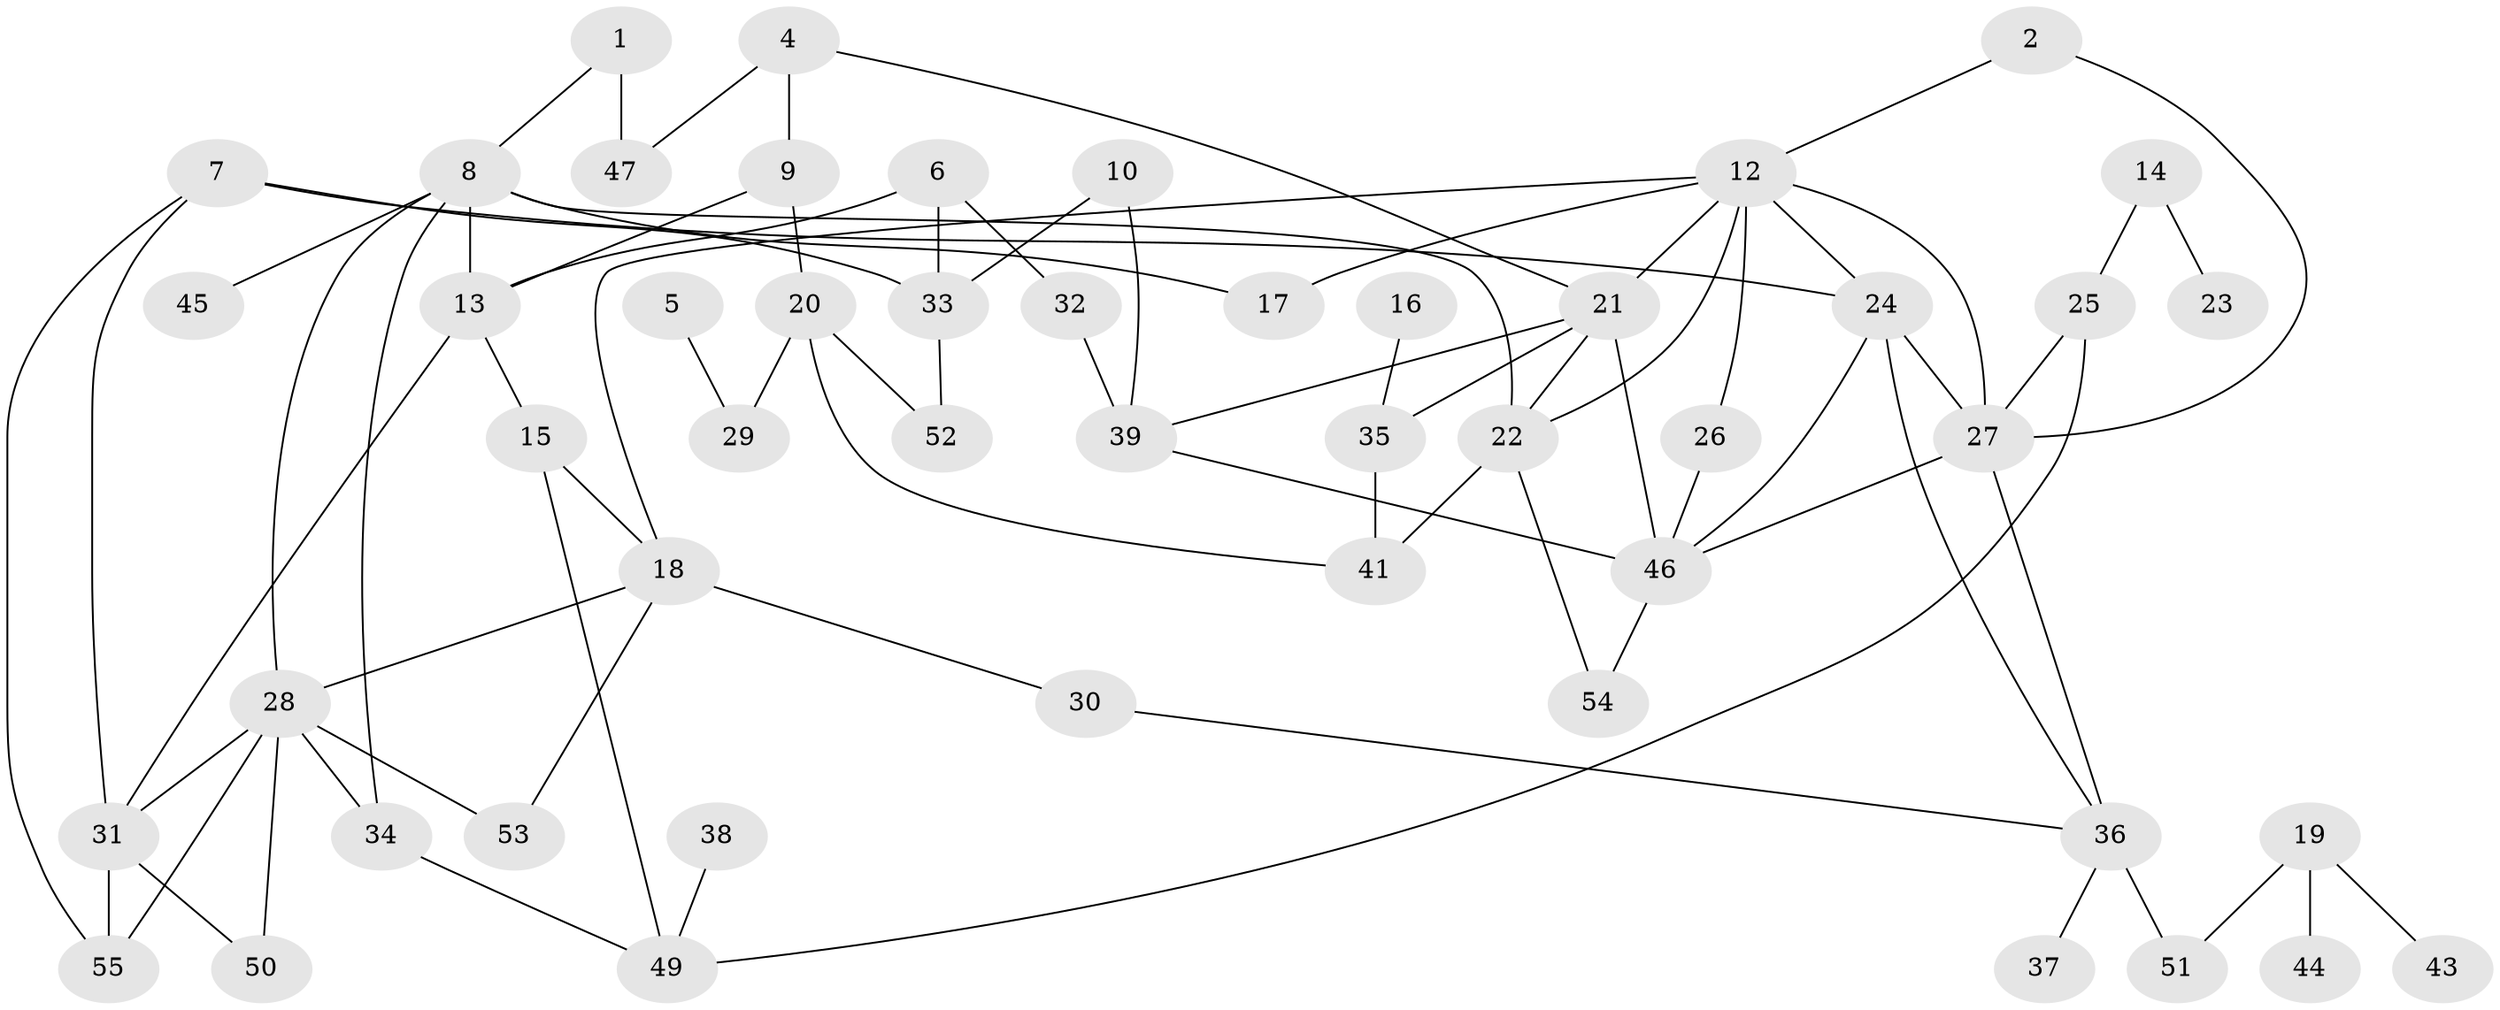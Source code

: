 // original degree distribution, {2: 0.28440366972477066, 3: 0.22018348623853212, 1: 0.23853211009174313, 4: 0.12844036697247707, 0: 0.027522935779816515, 6: 0.009174311926605505, 5: 0.08256880733944955, 7: 0.009174311926605505}
// Generated by graph-tools (version 1.1) at 2025/33/03/09/25 02:33:46]
// undirected, 50 vertices, 79 edges
graph export_dot {
graph [start="1"]
  node [color=gray90,style=filled];
  1;
  2;
  4;
  5;
  6;
  7;
  8;
  9;
  10;
  12;
  13;
  14;
  15;
  16;
  17;
  18;
  19;
  20;
  21;
  22;
  23;
  24;
  25;
  26;
  27;
  28;
  29;
  30;
  31;
  32;
  33;
  34;
  35;
  36;
  37;
  38;
  39;
  41;
  43;
  44;
  45;
  46;
  47;
  49;
  50;
  51;
  52;
  53;
  54;
  55;
  1 -- 8 [weight=1.0];
  1 -- 47 [weight=2.0];
  2 -- 12 [weight=1.0];
  2 -- 27 [weight=1.0];
  4 -- 9 [weight=1.0];
  4 -- 21 [weight=1.0];
  4 -- 47 [weight=1.0];
  5 -- 29 [weight=1.0];
  6 -- 13 [weight=1.0];
  6 -- 32 [weight=1.0];
  6 -- 33 [weight=1.0];
  7 -- 24 [weight=1.0];
  7 -- 31 [weight=1.0];
  7 -- 33 [weight=1.0];
  7 -- 55 [weight=1.0];
  8 -- 13 [weight=1.0];
  8 -- 17 [weight=1.0];
  8 -- 22 [weight=1.0];
  8 -- 28 [weight=1.0];
  8 -- 34 [weight=1.0];
  8 -- 45 [weight=1.0];
  9 -- 13 [weight=1.0];
  9 -- 20 [weight=1.0];
  10 -- 33 [weight=1.0];
  10 -- 39 [weight=1.0];
  12 -- 17 [weight=1.0];
  12 -- 18 [weight=1.0];
  12 -- 21 [weight=1.0];
  12 -- 22 [weight=1.0];
  12 -- 24 [weight=1.0];
  12 -- 26 [weight=1.0];
  12 -- 27 [weight=1.0];
  13 -- 15 [weight=2.0];
  13 -- 31 [weight=1.0];
  14 -- 23 [weight=1.0];
  14 -- 25 [weight=1.0];
  15 -- 18 [weight=1.0];
  15 -- 49 [weight=1.0];
  16 -- 35 [weight=1.0];
  18 -- 28 [weight=1.0];
  18 -- 30 [weight=1.0];
  18 -- 53 [weight=1.0];
  19 -- 43 [weight=1.0];
  19 -- 44 [weight=1.0];
  19 -- 51 [weight=1.0];
  20 -- 29 [weight=1.0];
  20 -- 41 [weight=1.0];
  20 -- 52 [weight=1.0];
  21 -- 22 [weight=1.0];
  21 -- 35 [weight=1.0];
  21 -- 39 [weight=1.0];
  21 -- 46 [weight=1.0];
  22 -- 41 [weight=1.0];
  22 -- 54 [weight=1.0];
  24 -- 27 [weight=1.0];
  24 -- 36 [weight=1.0];
  24 -- 46 [weight=1.0];
  25 -- 27 [weight=1.0];
  25 -- 49 [weight=1.0];
  26 -- 46 [weight=1.0];
  27 -- 36 [weight=1.0];
  27 -- 46 [weight=1.0];
  28 -- 31 [weight=1.0];
  28 -- 34 [weight=1.0];
  28 -- 50 [weight=1.0];
  28 -- 53 [weight=1.0];
  28 -- 55 [weight=1.0];
  30 -- 36 [weight=1.0];
  31 -- 50 [weight=1.0];
  31 -- 55 [weight=1.0];
  32 -- 39 [weight=3.0];
  33 -- 52 [weight=1.0];
  34 -- 49 [weight=1.0];
  35 -- 41 [weight=1.0];
  36 -- 37 [weight=1.0];
  36 -- 51 [weight=1.0];
  38 -- 49 [weight=1.0];
  39 -- 46 [weight=1.0];
  46 -- 54 [weight=1.0];
}
